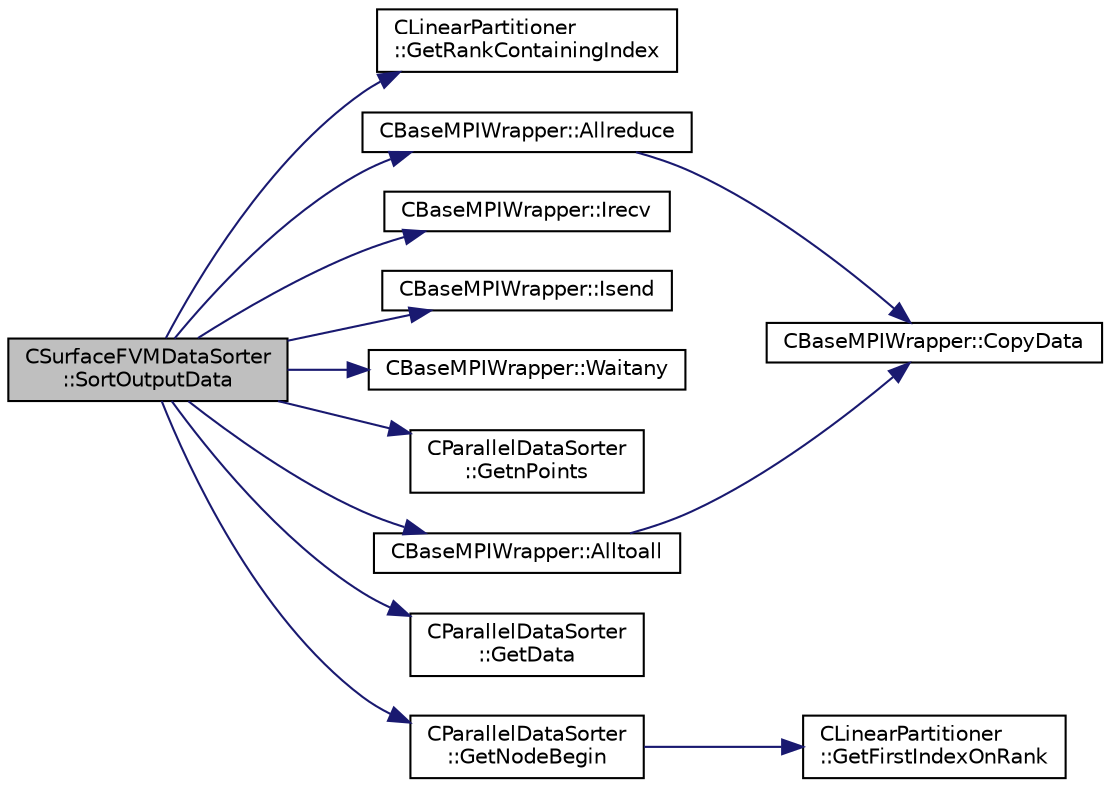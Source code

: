 digraph "CSurfaceFVMDataSorter::SortOutputData"
{
  edge [fontname="Helvetica",fontsize="10",labelfontname="Helvetica",labelfontsize="10"];
  node [fontname="Helvetica",fontsize="10",shape=record];
  rankdir="LR";
  Node26 [label="CSurfaceFVMDataSorter\l::SortOutputData",height=0.2,width=0.4,color="black", fillcolor="grey75", style="filled", fontcolor="black"];
  Node26 -> Node27 [color="midnightblue",fontsize="10",style="solid",fontname="Helvetica"];
  Node27 [label="CLinearPartitioner\l::GetRankContainingIndex",height=0.2,width=0.4,color="black", fillcolor="white", style="filled",URL="$class_c_linear_partitioner.html#ac3722e604105125b4873fbaa81384fe6",tooltip="Get the rank that owns the index based on the linear partitioning. "];
  Node26 -> Node28 [color="midnightblue",fontsize="10",style="solid",fontname="Helvetica"];
  Node28 [label="CBaseMPIWrapper::Alltoall",height=0.2,width=0.4,color="black", fillcolor="white", style="filled",URL="$class_c_base_m_p_i_wrapper.html#a86496abf1db8449b17501e14111f3371"];
  Node28 -> Node29 [color="midnightblue",fontsize="10",style="solid",fontname="Helvetica"];
  Node29 [label="CBaseMPIWrapper::CopyData",height=0.2,width=0.4,color="black", fillcolor="white", style="filled",URL="$class_c_base_m_p_i_wrapper.html#a4725cc1dd65b161b483e812a538a5e36"];
  Node26 -> Node30 [color="midnightblue",fontsize="10",style="solid",fontname="Helvetica"];
  Node30 [label="CBaseMPIWrapper::Irecv",height=0.2,width=0.4,color="black", fillcolor="white", style="filled",URL="$class_c_base_m_p_i_wrapper.html#ae41565b441aee76e1b48eb03e5ac86dd"];
  Node26 -> Node31 [color="midnightblue",fontsize="10",style="solid",fontname="Helvetica"];
  Node31 [label="CBaseMPIWrapper::Isend",height=0.2,width=0.4,color="black", fillcolor="white", style="filled",URL="$class_c_base_m_p_i_wrapper.html#a43a415ec11a029ade218eaf8c807a817"];
  Node26 -> Node32 [color="midnightblue",fontsize="10",style="solid",fontname="Helvetica"];
  Node32 [label="CBaseMPIWrapper::Waitany",height=0.2,width=0.4,color="black", fillcolor="white", style="filled",URL="$class_c_base_m_p_i_wrapper.html#ade364e6661c9eec2070a2448dbb5750b"];
  Node26 -> Node33 [color="midnightblue",fontsize="10",style="solid",fontname="Helvetica"];
  Node33 [label="CParallelDataSorter\l::GetnPoints",height=0.2,width=0.4,color="black", fillcolor="white", style="filled",URL="$class_c_parallel_data_sorter.html#a1afb1c7c56ca79148dd703dc6fc3ce28",tooltip="Get the number of points the local rank owns. "];
  Node26 -> Node34 [color="midnightblue",fontsize="10",style="solid",fontname="Helvetica"];
  Node34 [label="CParallelDataSorter\l::GetNodeBegin",height=0.2,width=0.4,color="black", fillcolor="white", style="filled",URL="$class_c_parallel_data_sorter.html#a4a7638a83cff36596a6cb7406168843d",tooltip="Beginning node ID of the linear partition owned by a specific processor.  rank - the processor rank..."];
  Node34 -> Node35 [color="midnightblue",fontsize="10",style="solid",fontname="Helvetica"];
  Node35 [label="CLinearPartitioner\l::GetFirstIndexOnRank",height=0.2,width=0.4,color="black", fillcolor="white", style="filled",URL="$class_c_linear_partitioner.html#adb377c881686e56b703b57c7409a8b91",tooltip="Get the first index of the current rank&#39;s linear partition. "];
  Node26 -> Node36 [color="midnightblue",fontsize="10",style="solid",fontname="Helvetica"];
  Node36 [label="CParallelDataSorter\l::GetData",height=0.2,width=0.4,color="black", fillcolor="white", style="filled",URL="$class_c_parallel_data_sorter.html#adefe6c1b192cff0292738bf72557eb06",tooltip="Get the value of the linear partitioned data.  iField - the output field ID.  iPoint - the point ID..."];
  Node26 -> Node37 [color="midnightblue",fontsize="10",style="solid",fontname="Helvetica"];
  Node37 [label="CBaseMPIWrapper::Allreduce",height=0.2,width=0.4,color="black", fillcolor="white", style="filled",URL="$class_c_base_m_p_i_wrapper.html#a637b6fd917a8ca91ce748ba88e0d66b6"];
  Node37 -> Node29 [color="midnightblue",fontsize="10",style="solid",fontname="Helvetica"];
}
